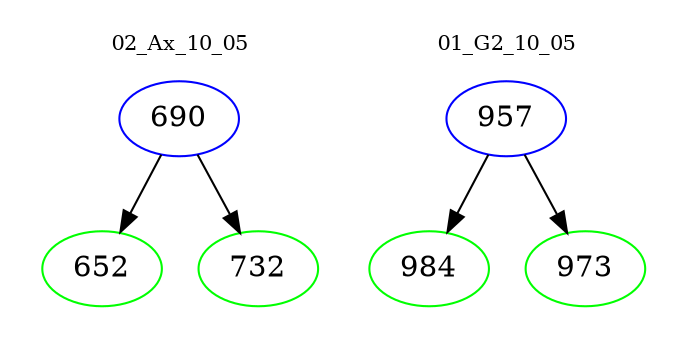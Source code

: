 digraph{
subgraph cluster_0 {
color = white
label = "02_Ax_10_05";
fontsize=10;
T0_690 [label="690", color="blue"]
T0_690 -> T0_652 [color="black"]
T0_652 [label="652", color="green"]
T0_690 -> T0_732 [color="black"]
T0_732 [label="732", color="green"]
}
subgraph cluster_1 {
color = white
label = "01_G2_10_05";
fontsize=10;
T1_957 [label="957", color="blue"]
T1_957 -> T1_984 [color="black"]
T1_984 [label="984", color="green"]
T1_957 -> T1_973 [color="black"]
T1_973 [label="973", color="green"]
}
}
